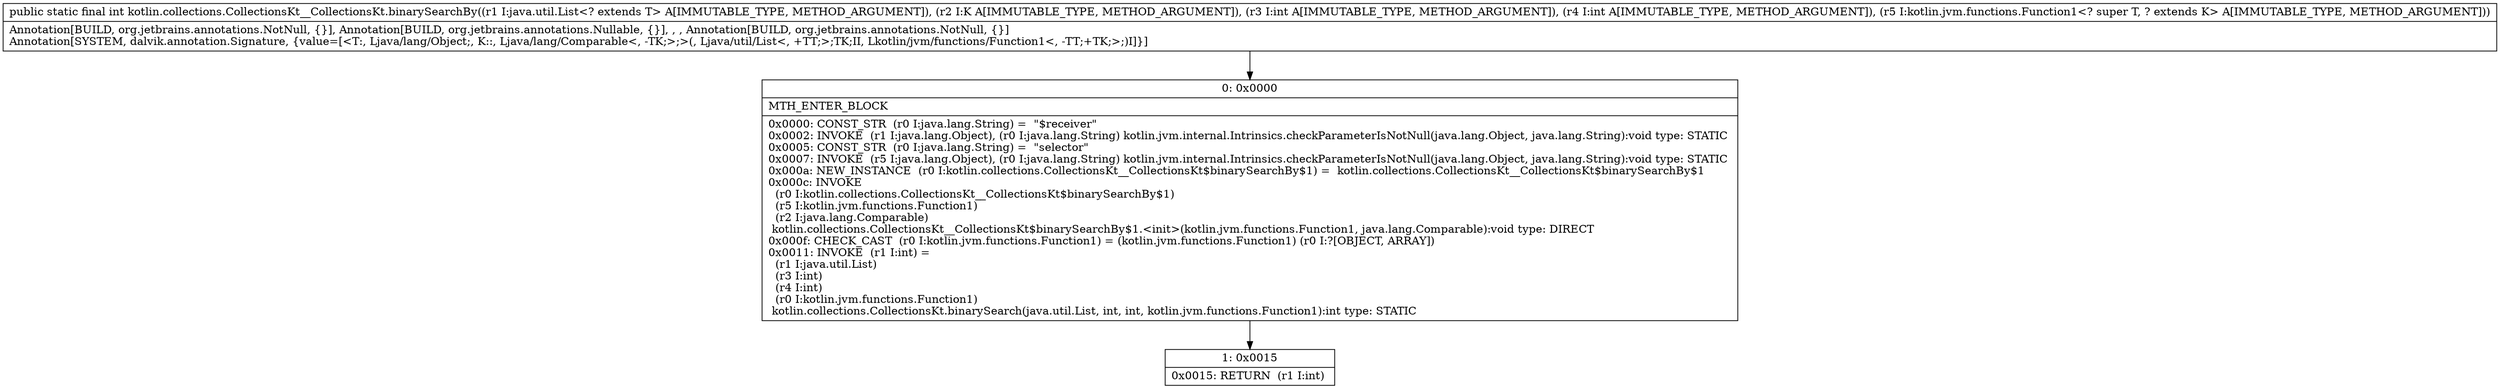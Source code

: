 digraph "CFG forkotlin.collections.CollectionsKt__CollectionsKt.binarySearchBy(Ljava\/util\/List;Ljava\/lang\/Comparable;IILkotlin\/jvm\/functions\/Function1;)I" {
Node_0 [shape=record,label="{0\:\ 0x0000|MTH_ENTER_BLOCK\l|0x0000: CONST_STR  (r0 I:java.lang.String) =  \"$receiver\" \l0x0002: INVOKE  (r1 I:java.lang.Object), (r0 I:java.lang.String) kotlin.jvm.internal.Intrinsics.checkParameterIsNotNull(java.lang.Object, java.lang.String):void type: STATIC \l0x0005: CONST_STR  (r0 I:java.lang.String) =  \"selector\" \l0x0007: INVOKE  (r5 I:java.lang.Object), (r0 I:java.lang.String) kotlin.jvm.internal.Intrinsics.checkParameterIsNotNull(java.lang.Object, java.lang.String):void type: STATIC \l0x000a: NEW_INSTANCE  (r0 I:kotlin.collections.CollectionsKt__CollectionsKt$binarySearchBy$1) =  kotlin.collections.CollectionsKt__CollectionsKt$binarySearchBy$1 \l0x000c: INVOKE  \l  (r0 I:kotlin.collections.CollectionsKt__CollectionsKt$binarySearchBy$1)\l  (r5 I:kotlin.jvm.functions.Function1)\l  (r2 I:java.lang.Comparable)\l kotlin.collections.CollectionsKt__CollectionsKt$binarySearchBy$1.\<init\>(kotlin.jvm.functions.Function1, java.lang.Comparable):void type: DIRECT \l0x000f: CHECK_CAST  (r0 I:kotlin.jvm.functions.Function1) = (kotlin.jvm.functions.Function1) (r0 I:?[OBJECT, ARRAY]) \l0x0011: INVOKE  (r1 I:int) = \l  (r1 I:java.util.List)\l  (r3 I:int)\l  (r4 I:int)\l  (r0 I:kotlin.jvm.functions.Function1)\l kotlin.collections.CollectionsKt.binarySearch(java.util.List, int, int, kotlin.jvm.functions.Function1):int type: STATIC \l}"];
Node_1 [shape=record,label="{1\:\ 0x0015|0x0015: RETURN  (r1 I:int) \l}"];
MethodNode[shape=record,label="{public static final int kotlin.collections.CollectionsKt__CollectionsKt.binarySearchBy((r1 I:java.util.List\<? extends T\> A[IMMUTABLE_TYPE, METHOD_ARGUMENT]), (r2 I:K A[IMMUTABLE_TYPE, METHOD_ARGUMENT]), (r3 I:int A[IMMUTABLE_TYPE, METHOD_ARGUMENT]), (r4 I:int A[IMMUTABLE_TYPE, METHOD_ARGUMENT]), (r5 I:kotlin.jvm.functions.Function1\<? super T, ? extends K\> A[IMMUTABLE_TYPE, METHOD_ARGUMENT]))  | Annotation[BUILD, org.jetbrains.annotations.NotNull, \{\}], Annotation[BUILD, org.jetbrains.annotations.Nullable, \{\}], , , Annotation[BUILD, org.jetbrains.annotations.NotNull, \{\}]\lAnnotation[SYSTEM, dalvik.annotation.Signature, \{value=[\<T:, Ljava\/lang\/Object;, K::, Ljava\/lang\/Comparable\<, \-TK;\>;\>(, Ljava\/util\/List\<, +TT;\>;TK;II, Lkotlin\/jvm\/functions\/Function1\<, \-TT;+TK;\>;)I]\}]\l}"];
MethodNode -> Node_0;
Node_0 -> Node_1;
}

